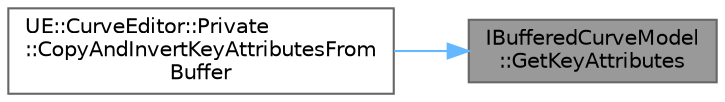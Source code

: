 digraph "IBufferedCurveModel::GetKeyAttributes"
{
 // INTERACTIVE_SVG=YES
 // LATEX_PDF_SIZE
  bgcolor="transparent";
  edge [fontname=Helvetica,fontsize=10,labelfontname=Helvetica,labelfontsize=10];
  node [fontname=Helvetica,fontsize=10,shape=box,height=0.2,width=0.4];
  rankdir="RL";
  Node1 [id="Node000001",label="IBufferedCurveModel\l::GetKeyAttributes",height=0.2,width=0.4,color="gray40", fillcolor="grey60", style="filled", fontcolor="black",tooltip="Retrieve all key attributes stored in this buffered curve."];
  Node1 -> Node2 [id="edge1_Node000001_Node000002",dir="back",color="steelblue1",style="solid",tooltip=" "];
  Node2 [id="Node000002",label="UE::CurveEditor::Private\l::CopyAndInvertKeyAttributesFrom\lBuffer",height=0.2,width=0.4,color="grey40", fillcolor="white", style="filled",URL="$d9/dea/namespaceUE_1_1CurveEditor_1_1Private.html#a6b0e1d2dea35a94480a7ea5ebd8db12a",tooltip=" "];
}
